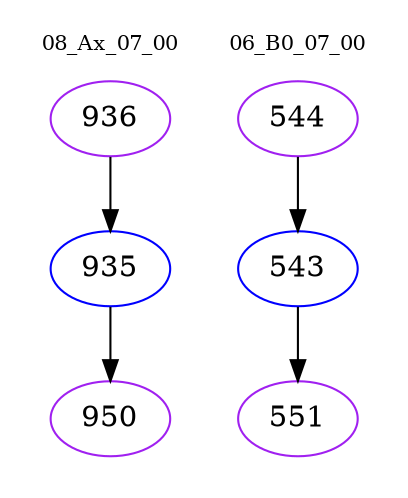 digraph{
subgraph cluster_0 {
color = white
label = "08_Ax_07_00";
fontsize=10;
T0_936 [label="936", color="purple"]
T0_936 -> T0_935 [color="black"]
T0_935 [label="935", color="blue"]
T0_935 -> T0_950 [color="black"]
T0_950 [label="950", color="purple"]
}
subgraph cluster_1 {
color = white
label = "06_B0_07_00";
fontsize=10;
T1_544 [label="544", color="purple"]
T1_544 -> T1_543 [color="black"]
T1_543 [label="543", color="blue"]
T1_543 -> T1_551 [color="black"]
T1_551 [label="551", color="purple"]
}
}
